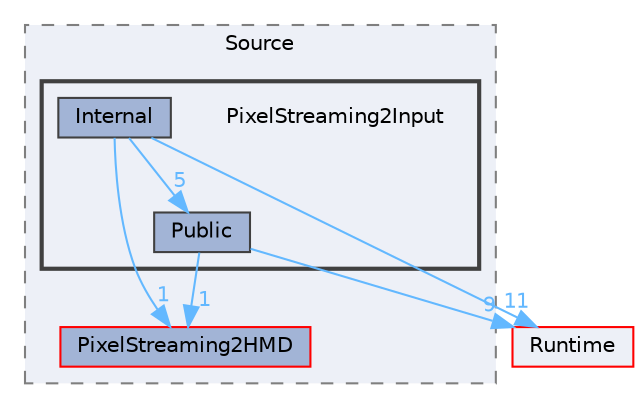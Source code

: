 digraph "PixelStreaming2Input"
{
 // INTERACTIVE_SVG=YES
 // LATEX_PDF_SIZE
  bgcolor="transparent";
  edge [fontname=Helvetica,fontsize=10,labelfontname=Helvetica,labelfontsize=10];
  node [fontname=Helvetica,fontsize=10,shape=box,height=0.2,width=0.4];
  compound=true
  subgraph clusterdir_82643a200b35c0d272dbf3b035f0ce97 {
    graph [ bgcolor="#edf0f7", pencolor="grey50", label="Source", fontname=Helvetica,fontsize=10 style="filled,dashed", URL="dir_82643a200b35c0d272dbf3b035f0ce97.html",tooltip=""]
  dir_d0b9add1676d15a341a12868b79e36bd [label="PixelStreaming2HMD", fillcolor="#a2b4d6", color="red", style="filled", URL="dir_d0b9add1676d15a341a12868b79e36bd.html",tooltip=""];
  subgraph clusterdir_f73fa4cb376ebbe0f17ef2fb2f2d4c63 {
    graph [ bgcolor="#edf0f7", pencolor="grey25", label="", fontname=Helvetica,fontsize=10 style="filled,bold", URL="dir_f73fa4cb376ebbe0f17ef2fb2f2d4c63.html",tooltip=""]
    dir_f73fa4cb376ebbe0f17ef2fb2f2d4c63 [shape=plaintext, label="PixelStreaming2Input"];
  dir_a8c33ceb9fcf03475d43e0b57fdb08f7 [label="Internal", fillcolor="#a2b4d6", color="grey25", style="filled", URL="dir_a8c33ceb9fcf03475d43e0b57fdb08f7.html",tooltip=""];
  dir_ffc035539e8254cbce2bfb79418fb401 [label="Public", fillcolor="#a2b4d6", color="grey25", style="filled", URL="dir_ffc035539e8254cbce2bfb79418fb401.html",tooltip=""];
  }
  }
  dir_7536b172fbd480bfd146a1b1acd6856b [label="Runtime", fillcolor="#edf0f7", color="red", style="filled", URL="dir_7536b172fbd480bfd146a1b1acd6856b.html",tooltip=""];
  dir_a8c33ceb9fcf03475d43e0b57fdb08f7->dir_7536b172fbd480bfd146a1b1acd6856b [headlabel="11", labeldistance=1.5 headhref="dir_000513_000984.html" href="dir_000513_000984.html" color="steelblue1" fontcolor="steelblue1"];
  dir_a8c33ceb9fcf03475d43e0b57fdb08f7->dir_d0b9add1676d15a341a12868b79e36bd [headlabel="1", labeldistance=1.5 headhref="dir_000513_000746.html" href="dir_000513_000746.html" color="steelblue1" fontcolor="steelblue1"];
  dir_a8c33ceb9fcf03475d43e0b57fdb08f7->dir_ffc035539e8254cbce2bfb79418fb401 [headlabel="5", labeldistance=1.5 headhref="dir_000513_000848.html" href="dir_000513_000848.html" color="steelblue1" fontcolor="steelblue1"];
  dir_ffc035539e8254cbce2bfb79418fb401->dir_7536b172fbd480bfd146a1b1acd6856b [headlabel="9", labeldistance=1.5 headhref="dir_000848_000984.html" href="dir_000848_000984.html" color="steelblue1" fontcolor="steelblue1"];
  dir_ffc035539e8254cbce2bfb79418fb401->dir_d0b9add1676d15a341a12868b79e36bd [headlabel="1", labeldistance=1.5 headhref="dir_000848_000746.html" href="dir_000848_000746.html" color="steelblue1" fontcolor="steelblue1"];
}
